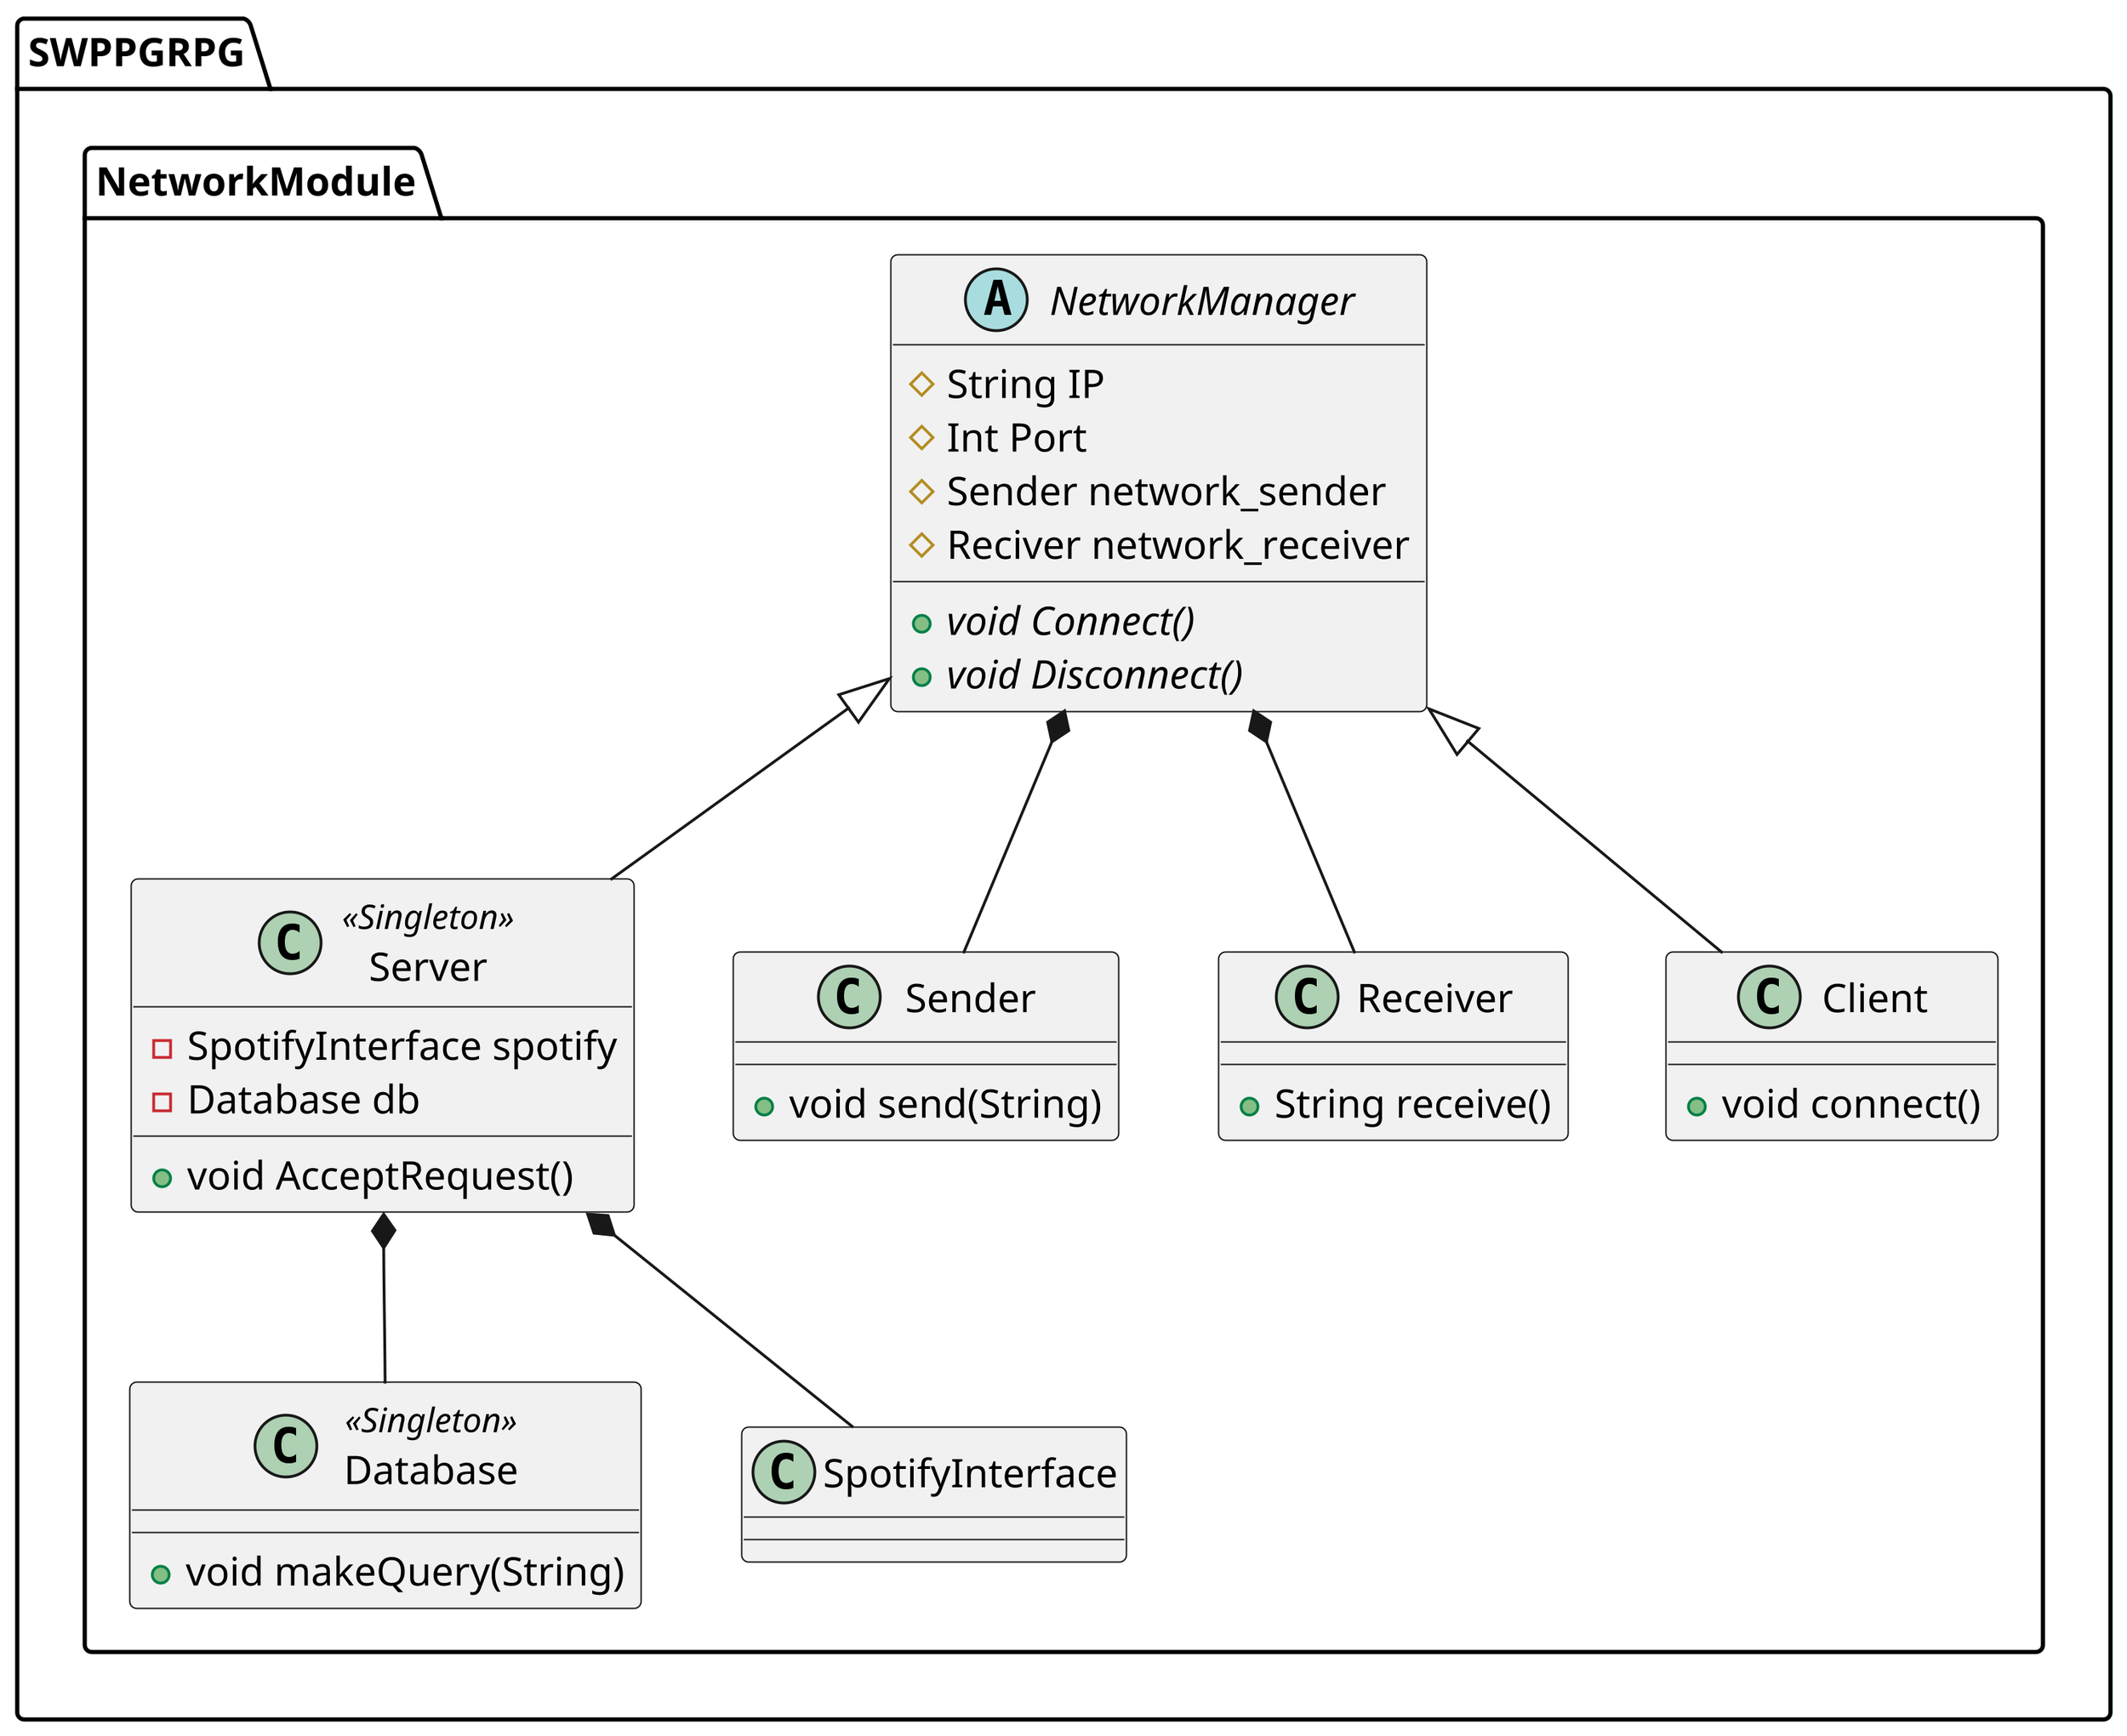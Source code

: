 @startuml
	scale 5000 width
	namespace SWPPGRPG {
		namespace NetworkModule {

			class Sender {
				+void send(String)
			}

			class Receiver {
				+String receive()
			}


		    abstract class NetworkManager {
		        #String IP
		        #Int Port
				#Sender network_sender
				#Reciver network_receiver

				+void {abstract} Connect()
				+void {abstract} Disconnect()
		    }

		    class Database <<Singleton>> {
		        +void makeQuery(String)
		    }
			class Server <<Singleton>> {
				-SpotifyInterface spotify
				-Database db
				+void AcceptRequest()
			}

			class SpotifyInterface {

			}

			class Client {
				+void connect()
			}

			'==========================================================

            NetworkManager *-- Sender
            NetworkManager *-- Receiver

            NetworkManager <|-- Server
            NetworkManager <|-- Client

            Server *-- Database

            SpotifyInterface -u-* Server

            '==========================================================

		}
	}

@enduml